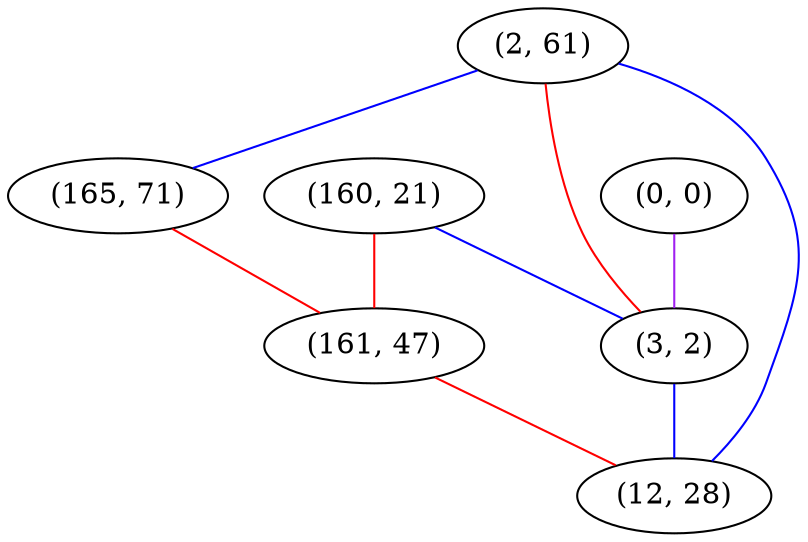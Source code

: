 graph "" {
"(2, 61)";
"(0, 0)";
"(160, 21)";
"(165, 71)";
"(3, 2)";
"(161, 47)";
"(12, 28)";
"(2, 61)" -- "(165, 71)"  [color=blue, key=0, weight=3];
"(2, 61)" -- "(3, 2)"  [color=red, key=0, weight=1];
"(2, 61)" -- "(12, 28)"  [color=blue, key=0, weight=3];
"(0, 0)" -- "(3, 2)"  [color=purple, key=0, weight=4];
"(160, 21)" -- "(3, 2)"  [color=blue, key=0, weight=3];
"(160, 21)" -- "(161, 47)"  [color=red, key=0, weight=1];
"(165, 71)" -- "(161, 47)"  [color=red, key=0, weight=1];
"(3, 2)" -- "(12, 28)"  [color=blue, key=0, weight=3];
"(161, 47)" -- "(12, 28)"  [color=red, key=0, weight=1];
}
